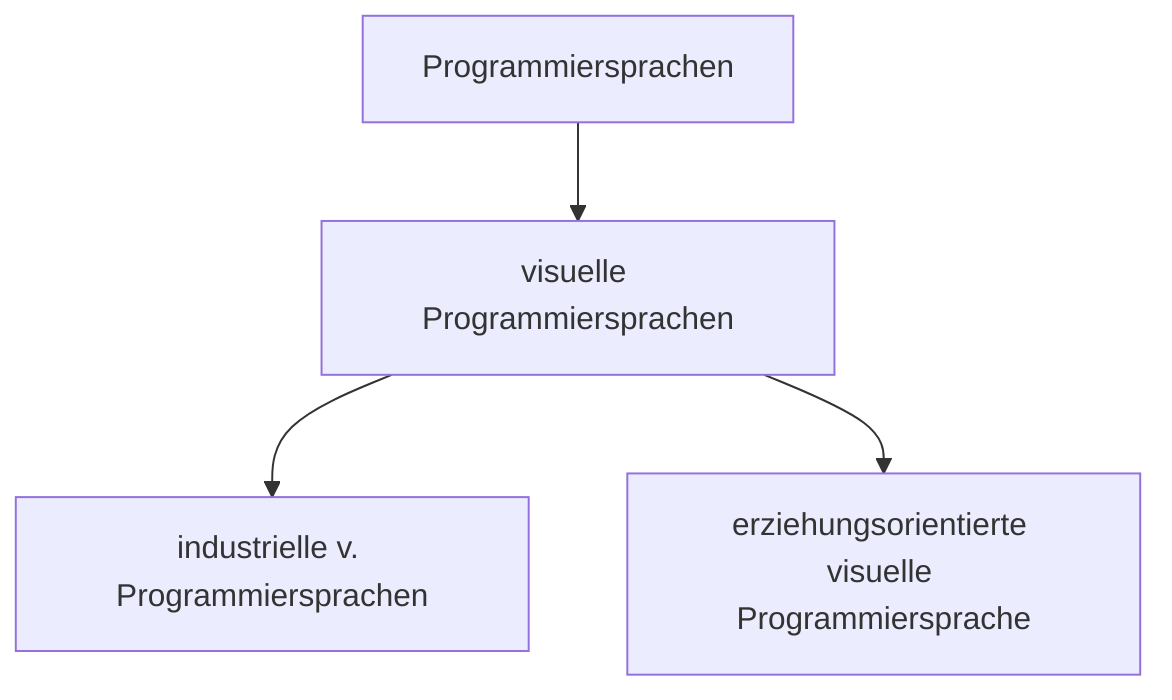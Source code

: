 flowchart TB
A["Programmiersprachen"] --> CL["visuelle Programmiersprachen"]
CL -->E["industrielle v. Programmiersprachen"]
CL --> C["erziehungsorientierte visuelle Programmiersprache"]